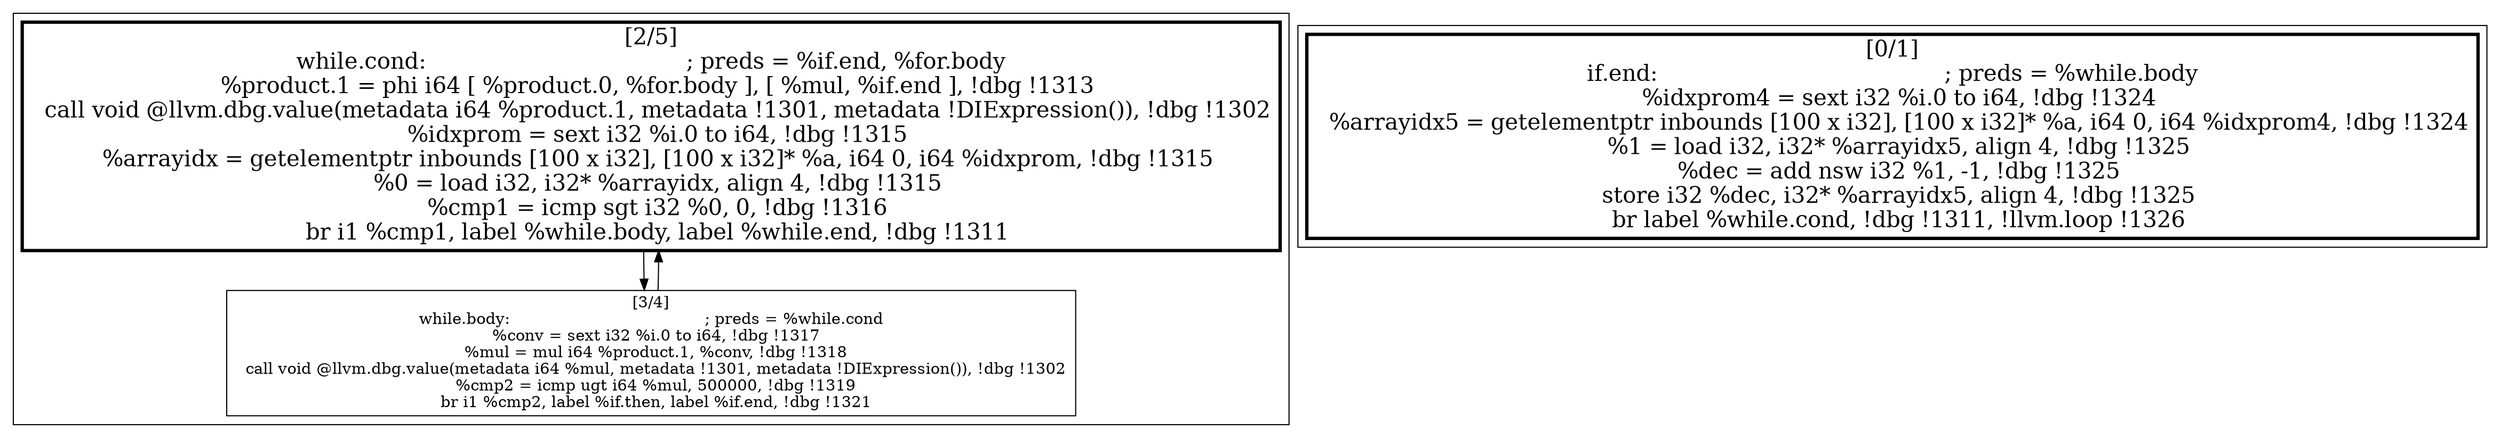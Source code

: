 
digraph G {





subgraph cluster1 {


node68 [penwidth=3.0,fontsize=20,shape=rectangle,label="[2/5]
while.cond:                                       ; preds = %if.end, %for.body
  %product.1 = phi i64 [ %product.0, %for.body ], [ %mul, %if.end ], !dbg !1313
  call void @llvm.dbg.value(metadata i64 %product.1, metadata !1301, metadata !DIExpression()), !dbg !1302
  %idxprom = sext i32 %i.0 to i64, !dbg !1315
  %arrayidx = getelementptr inbounds [100 x i32], [100 x i32]* %a, i64 0, i64 %idxprom, !dbg !1315
  %0 = load i32, i32* %arrayidx, align 4, !dbg !1315
  %cmp1 = icmp sgt i32 %0, 0, !dbg !1316
  br i1 %cmp1, label %while.body, label %while.end, !dbg !1311
" ]
node67 [label="[3/4]
while.body:                                       ; preds = %while.cond
  %conv = sext i32 %i.0 to i64, !dbg !1317
  %mul = mul i64 %product.1, %conv, !dbg !1318
  call void @llvm.dbg.value(metadata i64 %mul, metadata !1301, metadata !DIExpression()), !dbg !1302
  %cmp2 = icmp ugt i64 %mul, 500000, !dbg !1319
  br i1 %cmp2, label %if.then, label %if.end, !dbg !1321
",shape=rectangle ]

node67->node68 [ ]
node68->node67 [ ]


}

subgraph cluster0 {


node66 [penwidth=3.0,fontsize=20,shape=rectangle,label="[0/1]
if.end:                                           ; preds = %while.body
  %idxprom4 = sext i32 %i.0 to i64, !dbg !1324
  %arrayidx5 = getelementptr inbounds [100 x i32], [100 x i32]* %a, i64 0, i64 %idxprom4, !dbg !1324
  %1 = load i32, i32* %arrayidx5, align 4, !dbg !1325
  %dec = add nsw i32 %1, -1, !dbg !1325
  store i32 %dec, i32* %arrayidx5, align 4, !dbg !1325
  br label %while.cond, !dbg !1311, !llvm.loop !1326
" ]



}

}
